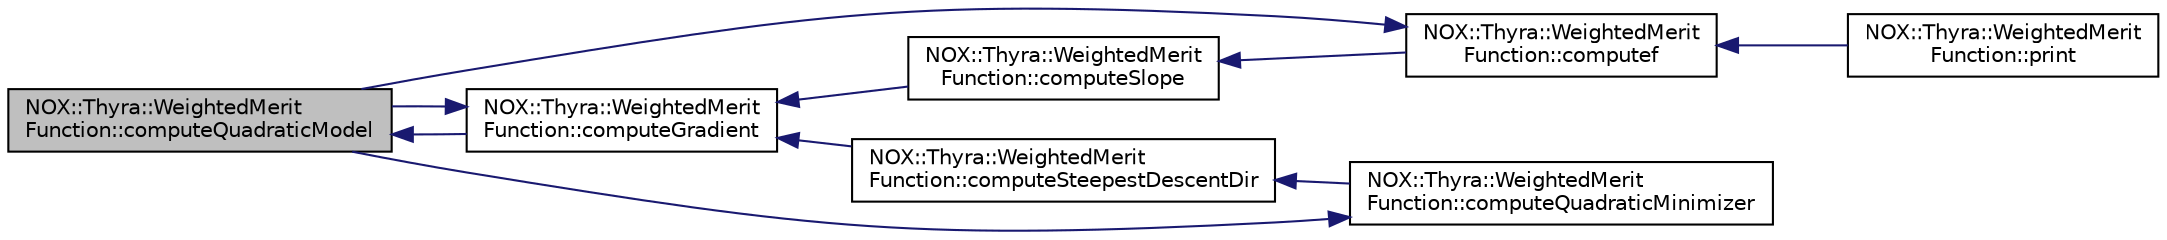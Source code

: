digraph "NOX::Thyra::WeightedMeritFunction::computeQuadraticModel"
{
  edge [fontname="Helvetica",fontsize="10",labelfontname="Helvetica",labelfontsize="10"];
  node [fontname="Helvetica",fontsize="10",shape=record];
  rankdir="LR";
  Node247 [label="NOX::Thyra::WeightedMerit\lFunction::computeQuadraticModel",height=0.2,width=0.4,color="black", fillcolor="grey75", style="filled", fontcolor="black"];
  Node247 -> Node248 [dir="back",color="midnightblue",fontsize="10",style="solid",fontname="Helvetica"];
  Node248 [label="NOX::Thyra::WeightedMerit\lFunction::computeGradient",height=0.2,width=0.4,color="black", fillcolor="white", style="filled",URL="$d1/db2/class_n_o_x_1_1_thyra_1_1_weighted_merit_function.html#aac5270af738a59972f09445db8680792"];
  Node248 -> Node249 [dir="back",color="midnightblue",fontsize="10",style="solid",fontname="Helvetica"];
  Node249 [label="NOX::Thyra::WeightedMerit\lFunction::computeSlope",height=0.2,width=0.4,color="black", fillcolor="white", style="filled",URL="$d1/db2/class_n_o_x_1_1_thyra_1_1_weighted_merit_function.html#a69fe0914e12a3d220813ba72b8822b89"];
  Node249 -> Node250 [dir="back",color="midnightblue",fontsize="10",style="solid",fontname="Helvetica"];
  Node250 [label="NOX::Thyra::WeightedMerit\lFunction::computef",height=0.2,width=0.4,color="black", fillcolor="white", style="filled",URL="$d1/db2/class_n_o_x_1_1_thyra_1_1_weighted_merit_function.html#a8416ca98c1848fb61e1db9dd618aa81f"];
  Node250 -> Node251 [dir="back",color="midnightblue",fontsize="10",style="solid",fontname="Helvetica"];
  Node251 [label="NOX::Thyra::WeightedMerit\lFunction::print",height=0.2,width=0.4,color="black", fillcolor="white", style="filled",URL="$d1/db2/class_n_o_x_1_1_thyra_1_1_weighted_merit_function.html#a13de7dec05df0c33217e37aeebcefcd5"];
  Node250 -> Node247 [dir="back",color="midnightblue",fontsize="10",style="solid",fontname="Helvetica"];
  Node248 -> Node247 [dir="back",color="midnightblue",fontsize="10",style="solid",fontname="Helvetica"];
  Node248 -> Node252 [dir="back",color="midnightblue",fontsize="10",style="solid",fontname="Helvetica"];
  Node252 [label="NOX::Thyra::WeightedMerit\lFunction::computeSteepestDescentDir",height=0.2,width=0.4,color="black", fillcolor="white", style="filled",URL="$d1/db2/class_n_o_x_1_1_thyra_1_1_weighted_merit_function.html#a67bac713f486601fe0dec44cae134ae5"];
  Node252 -> Node253 [dir="back",color="midnightblue",fontsize="10",style="solid",fontname="Helvetica"];
  Node253 [label="NOX::Thyra::WeightedMerit\lFunction::computeQuadraticMinimizer",height=0.2,width=0.4,color="black", fillcolor="white", style="filled",URL="$d1/db2/class_n_o_x_1_1_thyra_1_1_weighted_merit_function.html#a79f9ac2f80a620adbe6191f16286ba45"];
  Node253 -> Node247 [dir="back",color="midnightblue",fontsize="10",style="solid",fontname="Helvetica"];
}
